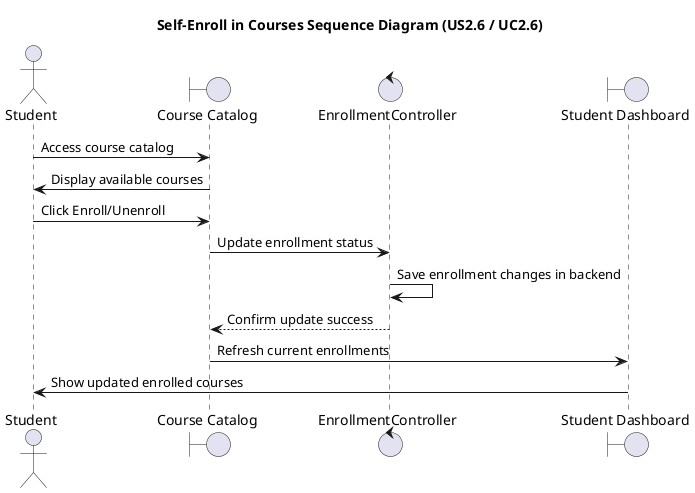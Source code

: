 @startuml SelfEnrollInCourses
title Self-Enroll in Courses Sequence Diagram (US2.6 / UC2.6)

actor Student
boundary "Course Catalog"
control "EnrollmentController"
boundary "Student Dashboard"

Student -> "Course Catalog" : Access course catalog
"Course Catalog" -> Student : Display available courses

Student -> "Course Catalog" : Click Enroll/Unenroll
"Course Catalog" -> "EnrollmentController" : Update enrollment status
"EnrollmentController" -> "EnrollmentController" : Save enrollment changes in backend
"EnrollmentController" --> "Course Catalog" : Confirm update success

"Course Catalog" -> "Student Dashboard" : Refresh current enrollments
"Student Dashboard" -> Student : Show updated enrolled courses

@enduml

